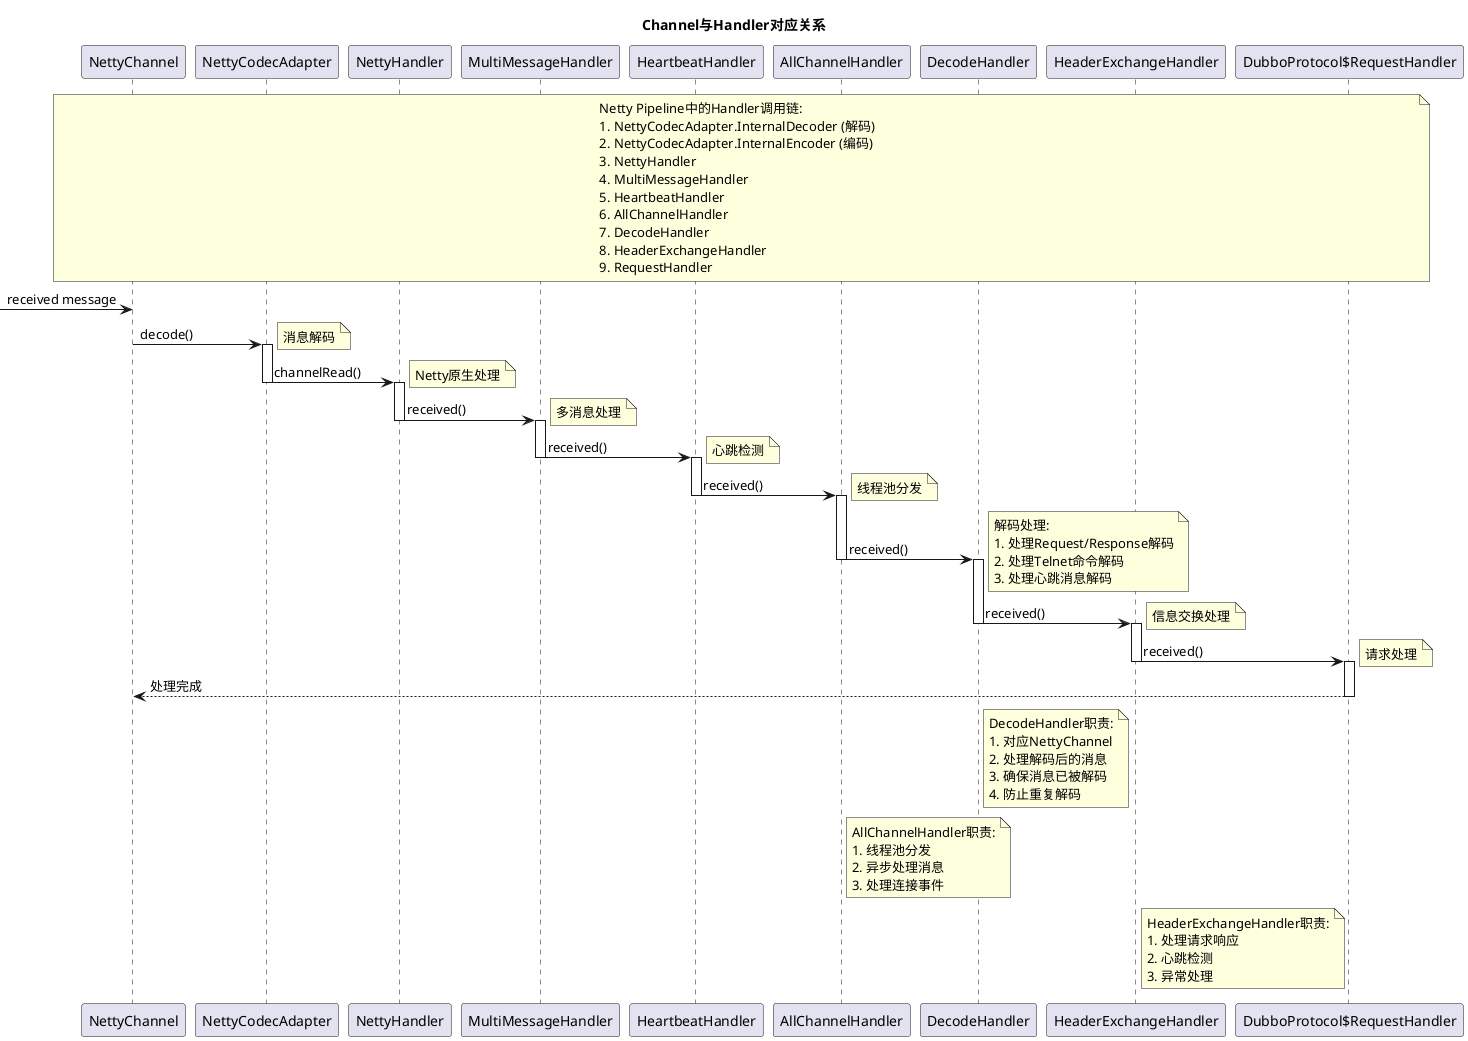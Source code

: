 @startuml
title Channel与Handler对应关系

participant "NettyChannel" as channel
participant "NettyCodecAdapter" as codec
participant "NettyHandler" as nettyHandler
participant "MultiMessageHandler" as multiHandler
participant "HeartbeatHandler" as heartbeatHandler
participant "AllChannelHandler" as allHandler
participant "DecodeHandler" as decodeHandler
participant "HeaderExchangeHandler" as headerHandler
participant "DubboProtocol$RequestHandler" as requestHandler

note over channel, requestHandler
  Netty Pipeline中的Handler调用链:
  1. NettyCodecAdapter.InternalDecoder (解码)
  2. NettyCodecAdapter.InternalEncoder (编码)
  3. NettyHandler
  4. MultiMessageHandler
  5. HeartbeatHandler
  6. AllChannelHandler
  7. DecodeHandler
  8. HeaderExchangeHandler
  9. RequestHandler
end note

-> channel: received message

channel -> codec: decode()
activate codec
note right: 消息解码

codec -> nettyHandler: channelRead()
deactivate codec
activate nettyHandler
note right: Netty原生处理

nettyHandler -> multiHandler: received()
deactivate nettyHandler
activate multiHandler
note right: 多消息处理

multiHandler -> heartbeatHandler: received()
deactivate multiHandler
activate heartbeatHandler
note right: 心跳检测

heartbeatHandler -> allHandler: received()
deactivate heartbeatHandler
activate allHandler
note right: 线程池分发

allHandler -> decodeHandler: received()
deactivate allHandler
activate decodeHandler
note right
  解码处理:
  1. 处理Request/Response解码
  2. 处理Telnet命令解码
  3. 处理心跳消息解码
end note

decodeHandler -> headerHandler: received()
deactivate decodeHandler
activate headerHandler
note right: 信息交换处理

headerHandler -> requestHandler: received()
deactivate headerHandler
activate requestHandler
note right: 请求处理

requestHandler --> channel: 处理完成
deactivate requestHandler

note right of decodeHandler
  DecodeHandler职责:
  1. 对应NettyChannel
  2. 处理解码后的消息
  3. 确保消息已被解码
  4. 防止重复解码
end note

note right of allHandler
  AllChannelHandler职责:
  1. 线程池分发
  2. 异步处理消息
  3. 处理连接事件
end note

note right of headerHandler
  HeaderExchangeHandler职责:
  1. 处理请求响应
  2. 心跳检测
  3. 异常处理
end note

@enduml